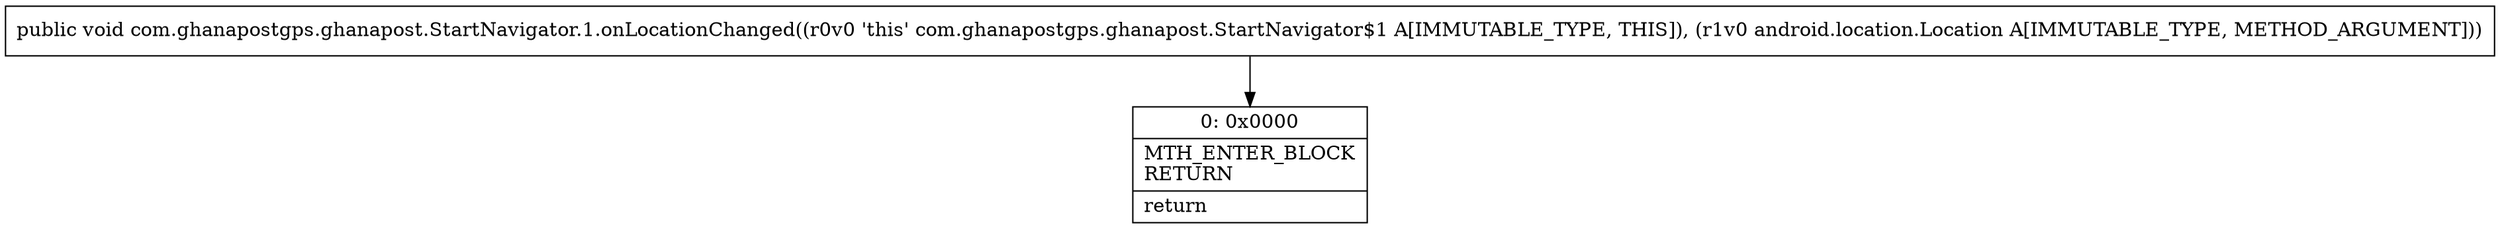 digraph "CFG forcom.ghanapostgps.ghanapost.StartNavigator.1.onLocationChanged(Landroid\/location\/Location;)V" {
Node_0 [shape=record,label="{0\:\ 0x0000|MTH_ENTER_BLOCK\lRETURN\l|return\l}"];
MethodNode[shape=record,label="{public void com.ghanapostgps.ghanapost.StartNavigator.1.onLocationChanged((r0v0 'this' com.ghanapostgps.ghanapost.StartNavigator$1 A[IMMUTABLE_TYPE, THIS]), (r1v0 android.location.Location A[IMMUTABLE_TYPE, METHOD_ARGUMENT])) }"];
MethodNode -> Node_0;
}

